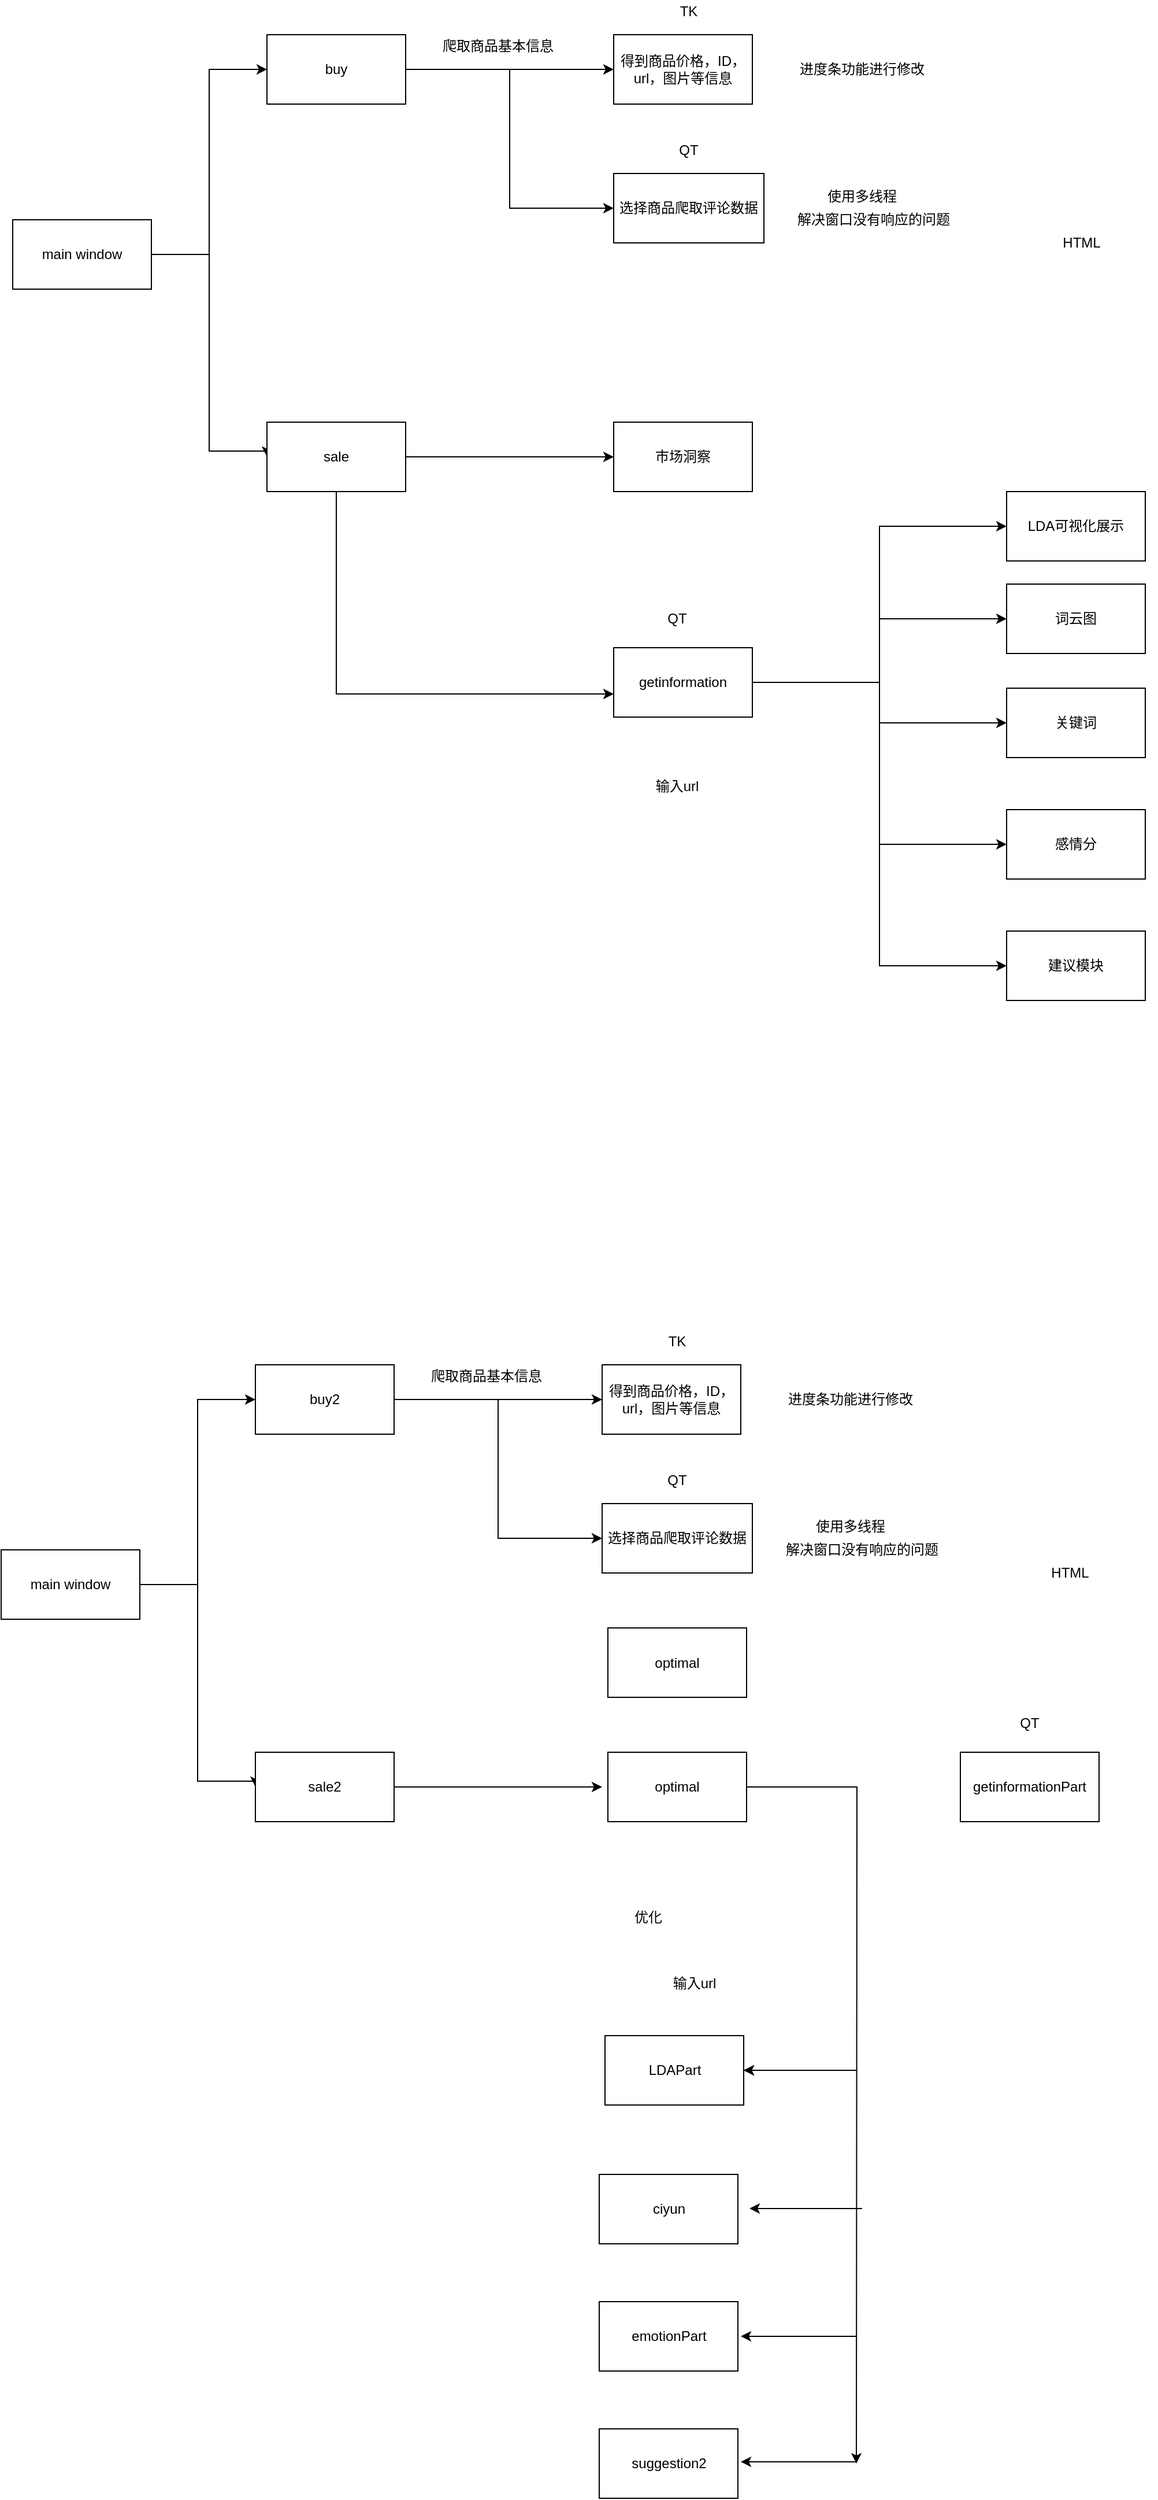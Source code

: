 <mxfile version="12.2.4" pages="1"><diagram id="lHDAryiGxdDC1VcWjpqK" name="Page-1"><mxGraphModel dx="640" dy="752" grid="1" gridSize="10" guides="1" tooltips="1" connect="1" arrows="1" fold="1" page="1" pageScale="1" pageWidth="827" pageHeight="1169" math="0" shadow="0"><root><mxCell id="0"/><mxCell id="1" parent="0"/><mxCell id="10" style="edgeStyle=orthogonalEdgeStyle;rounded=0;orthogonalLoop=1;jettySize=auto;html=1;entryX=0;entryY=0.5;entryDx=0;entryDy=0;" parent="1" source="2" target="5" edge="1"><mxGeometry relative="1" as="geometry"/></mxCell><mxCell id="18" style="edgeStyle=orthogonalEdgeStyle;rounded=0;orthogonalLoop=1;jettySize=auto;html=1;entryX=0;entryY=0.5;entryDx=0;entryDy=0;" parent="1" source="2" target="14" edge="1"><mxGeometry relative="1" as="geometry"><Array as="points"><mxPoint x="200" y="360"/><mxPoint x="200" y="530"/><mxPoint x="250" y="530"/></Array></mxGeometry></mxCell><mxCell id="2" value="main window" style="rounded=0;whiteSpace=wrap;html=1;" parent="1" vertex="1"><mxGeometry x="30" y="330" width="120" height="60" as="geometry"/></mxCell><mxCell id="12" style="edgeStyle=orthogonalEdgeStyle;rounded=0;orthogonalLoop=1;jettySize=auto;html=1;entryX=0;entryY=0.5;entryDx=0;entryDy=0;" parent="1" source="5" target="11" edge="1"><mxGeometry relative="1" as="geometry"/></mxCell><mxCell id="39" style="edgeStyle=orthogonalEdgeStyle;rounded=0;orthogonalLoop=1;jettySize=auto;html=1;entryX=0;entryY=0.5;entryDx=0;entryDy=0;" parent="1" source="5" target="38" edge="1"><mxGeometry relative="1" as="geometry"/></mxCell><mxCell id="5" value="buy" style="rounded=0;whiteSpace=wrap;html=1;" parent="1" vertex="1"><mxGeometry x="250" y="170" width="120" height="60" as="geometry"/></mxCell><mxCell id="11" value="得到商品价格，ID，url，图片等信息" style="rounded=0;whiteSpace=wrap;html=1;" parent="1" vertex="1"><mxGeometry x="550" y="170" width="120" height="60" as="geometry"/></mxCell><mxCell id="13" value="爬取商品基本信息" style="text;html=1;strokeColor=none;fillColor=none;align=center;verticalAlign=middle;whiteSpace=wrap;rounded=0;" parent="1" vertex="1"><mxGeometry x="400" y="170" width="100" height="20" as="geometry"/></mxCell><mxCell id="17" value="" style="edgeStyle=orthogonalEdgeStyle;rounded=0;orthogonalLoop=1;jettySize=auto;html=1;" parent="1" source="14" target="16" edge="1"><mxGeometry relative="1" as="geometry"><Array as="points"><mxPoint x="310" y="740"/></Array></mxGeometry></mxCell><mxCell id="53" style="edgeStyle=orthogonalEdgeStyle;rounded=0;orthogonalLoop=1;jettySize=auto;html=1;" parent="1" source="14" target="51" edge="1"><mxGeometry relative="1" as="geometry"/></mxCell><mxCell id="14" value="sale" style="rounded=0;whiteSpace=wrap;html=1;" parent="1" vertex="1"><mxGeometry x="250" y="505" width="120" height="60" as="geometry"/></mxCell><mxCell id="25" style="edgeStyle=orthogonalEdgeStyle;rounded=0;orthogonalLoop=1;jettySize=auto;html=1;entryX=0;entryY=0.5;entryDx=0;entryDy=0;" parent="1" source="16" target="24" edge="1"><mxGeometry relative="1" as="geometry"/></mxCell><mxCell id="27" style="edgeStyle=orthogonalEdgeStyle;rounded=0;orthogonalLoop=1;jettySize=auto;html=1;entryX=0;entryY=0.5;entryDx=0;entryDy=0;" parent="1" source="16" target="26" edge="1"><mxGeometry relative="1" as="geometry"/></mxCell><mxCell id="30" style="edgeStyle=orthogonalEdgeStyle;rounded=0;orthogonalLoop=1;jettySize=auto;html=1;entryX=0;entryY=0.5;entryDx=0;entryDy=0;" parent="1" source="16" target="28" edge="1"><mxGeometry relative="1" as="geometry"/></mxCell><mxCell id="31" style="edgeStyle=orthogonalEdgeStyle;rounded=0;orthogonalLoop=1;jettySize=auto;html=1;entryX=0;entryY=0.5;entryDx=0;entryDy=0;" parent="1" source="16" target="29" edge="1"><mxGeometry relative="1" as="geometry"/></mxCell><mxCell id="46" style="edgeStyle=orthogonalEdgeStyle;rounded=0;orthogonalLoop=1;jettySize=auto;html=1;entryX=0;entryY=0.5;entryDx=0;entryDy=0;" parent="1" source="16" target="45" edge="1"><mxGeometry relative="1" as="geometry"/></mxCell><mxCell id="16" value="getinformation" style="rounded=0;whiteSpace=wrap;html=1;" parent="1" vertex="1"><mxGeometry x="550" y="700" width="120" height="60" as="geometry"/></mxCell><mxCell id="22" value="进度条功能进行修改" style="text;html=1;strokeColor=none;fillColor=none;align=center;verticalAlign=middle;whiteSpace=wrap;rounded=0;" parent="1" vertex="1"><mxGeometry x="700" y="190" width="130" height="20" as="geometry"/></mxCell><mxCell id="24" value="LDA可视化展示" style="rounded=0;whiteSpace=wrap;html=1;" parent="1" vertex="1"><mxGeometry x="890" y="565" width="120" height="60" as="geometry"/></mxCell><mxCell id="26" value="词云图" style="rounded=0;whiteSpace=wrap;html=1;" parent="1" vertex="1"><mxGeometry x="890" y="645" width="120" height="60" as="geometry"/></mxCell><mxCell id="28" value="关键词" style="rounded=0;whiteSpace=wrap;html=1;" parent="1" vertex="1"><mxGeometry x="890" y="735" width="120" height="60" as="geometry"/></mxCell><mxCell id="29" value="建议模块" style="rounded=0;whiteSpace=wrap;html=1;" parent="1" vertex="1"><mxGeometry x="890" y="945" width="120" height="60" as="geometry"/></mxCell><mxCell id="38" value="选择商品爬取评论数据" style="rounded=0;whiteSpace=wrap;html=1;" parent="1" vertex="1"><mxGeometry x="550" y="290" width="130" height="60" as="geometry"/></mxCell><mxCell id="40" value="TK" style="text;html=1;strokeColor=none;fillColor=none;align=center;verticalAlign=middle;whiteSpace=wrap;rounded=0;" parent="1" vertex="1"><mxGeometry x="550" y="140" width="130" height="20" as="geometry"/></mxCell><mxCell id="42" value="QT" style="text;html=1;strokeColor=none;fillColor=none;align=center;verticalAlign=middle;whiteSpace=wrap;rounded=0;" parent="1" vertex="1"><mxGeometry x="550" y="260" width="130" height="20" as="geometry"/></mxCell><mxCell id="43" value="QT" style="text;html=1;strokeColor=none;fillColor=none;align=center;verticalAlign=middle;whiteSpace=wrap;rounded=0;" parent="1" vertex="1"><mxGeometry x="540" y="665" width="130" height="20" as="geometry"/></mxCell><mxCell id="44" value="HTML" style="text;html=1;strokeColor=none;fillColor=none;align=center;verticalAlign=middle;whiteSpace=wrap;rounded=0;" parent="1" vertex="1"><mxGeometry x="890" y="340" width="130" height="20" as="geometry"/></mxCell><mxCell id="45" value="感情分" style="rounded=0;whiteSpace=wrap;html=1;" parent="1" vertex="1"><mxGeometry x="890" y="840" width="120" height="60" as="geometry"/></mxCell><mxCell id="48" value="使用多线程" style="text;html=1;strokeColor=none;fillColor=none;align=center;verticalAlign=middle;whiteSpace=wrap;rounded=0;" parent="1" vertex="1"><mxGeometry x="700" y="300" width="130" height="20" as="geometry"/></mxCell><mxCell id="49" value="解决窗口没有响应的问题" style="text;html=1;strokeColor=none;fillColor=none;align=center;verticalAlign=middle;whiteSpace=wrap;rounded=0;" parent="1" vertex="1"><mxGeometry x="700" y="320" width="150" height="20" as="geometry"/></mxCell><mxCell id="50" value="输入url" style="text;html=1;strokeColor=none;fillColor=none;align=center;verticalAlign=middle;whiteSpace=wrap;rounded=0;" parent="1" vertex="1"><mxGeometry x="385" y="775" width="440" height="90" as="geometry"/></mxCell><mxCell id="51" value="市场洞察" style="rounded=0;whiteSpace=wrap;html=1;" parent="1" vertex="1"><mxGeometry x="550" y="505" width="120" height="60" as="geometry"/></mxCell><mxCell id="88" style="edgeStyle=orthogonalEdgeStyle;rounded=0;orthogonalLoop=1;jettySize=auto;html=1;entryX=0;entryY=0.5;entryDx=0;entryDy=0;" parent="1" source="90" target="93" edge="1"><mxGeometry relative="1" as="geometry"/></mxCell><mxCell id="89" style="edgeStyle=orthogonalEdgeStyle;rounded=0;orthogonalLoop=1;jettySize=auto;html=1;entryX=0;entryY=0.5;entryDx=0;entryDy=0;" parent="1" source="90" target="98" edge="1"><mxGeometry relative="1" as="geometry"><Array as="points"><mxPoint x="190" y="1510"/><mxPoint x="190" y="1680"/><mxPoint x="240" y="1680"/></Array></mxGeometry></mxCell><mxCell id="90" value="main window" style="rounded=0;whiteSpace=wrap;html=1;" parent="1" vertex="1"><mxGeometry x="20" y="1480" width="120" height="60" as="geometry"/></mxCell><mxCell id="91" style="edgeStyle=orthogonalEdgeStyle;rounded=0;orthogonalLoop=1;jettySize=auto;html=1;entryX=0;entryY=0.5;entryDx=0;entryDy=0;" parent="1" source="93" target="94" edge="1"><mxGeometry relative="1" as="geometry"/></mxCell><mxCell id="92" style="edgeStyle=orthogonalEdgeStyle;rounded=0;orthogonalLoop=1;jettySize=auto;html=1;entryX=0;entryY=0.5;entryDx=0;entryDy=0;" parent="1" source="93" target="110" edge="1"><mxGeometry relative="1" as="geometry"/></mxCell><mxCell id="93" value="buy2" style="rounded=0;whiteSpace=wrap;html=1;" parent="1" vertex="1"><mxGeometry x="240" y="1320" width="120" height="60" as="geometry"/></mxCell><mxCell id="94" value="得到商品价格，ID，url，图片等信息" style="rounded=0;whiteSpace=wrap;html=1;" parent="1" vertex="1"><mxGeometry x="540" y="1320" width="120" height="60" as="geometry"/></mxCell><mxCell id="95" value="爬取商品基本信息" style="text;html=1;strokeColor=none;fillColor=none;align=center;verticalAlign=middle;whiteSpace=wrap;rounded=0;" parent="1" vertex="1"><mxGeometry x="390" y="1320" width="100" height="20" as="geometry"/></mxCell><mxCell id="97" style="edgeStyle=orthogonalEdgeStyle;rounded=0;orthogonalLoop=1;jettySize=auto;html=1;" parent="1" source="98" edge="1"><mxGeometry relative="1" as="geometry"><mxPoint x="540" y="1685" as="targetPoint"/></mxGeometry></mxCell><mxCell id="98" value="sale2" style="rounded=0;whiteSpace=wrap;html=1;" parent="1" vertex="1"><mxGeometry x="240" y="1655" width="120" height="60" as="geometry"/></mxCell><mxCell id="104" value="getinformationPart" style="rounded=0;whiteSpace=wrap;html=1;" parent="1" vertex="1"><mxGeometry x="850" y="1655" width="120" height="60" as="geometry"/></mxCell><mxCell id="105" value="进度条功能进行修改" style="text;html=1;strokeColor=none;fillColor=none;align=center;verticalAlign=middle;whiteSpace=wrap;rounded=0;" parent="1" vertex="1"><mxGeometry x="690" y="1340" width="130" height="20" as="geometry"/></mxCell><mxCell id="110" value="选择商品爬取评论数据" style="rounded=0;whiteSpace=wrap;html=1;" parent="1" vertex="1"><mxGeometry x="540" y="1440" width="130" height="60" as="geometry"/></mxCell><mxCell id="111" value="TK" style="text;html=1;strokeColor=none;fillColor=none;align=center;verticalAlign=middle;whiteSpace=wrap;rounded=0;" parent="1" vertex="1"><mxGeometry x="540" y="1290" width="130" height="20" as="geometry"/></mxCell><mxCell id="112" value="QT" style="text;html=1;strokeColor=none;fillColor=none;align=center;verticalAlign=middle;whiteSpace=wrap;rounded=0;" parent="1" vertex="1"><mxGeometry x="540" y="1410" width="130" height="20" as="geometry"/></mxCell><mxCell id="113" value="QT" style="text;html=1;strokeColor=none;fillColor=none;align=center;verticalAlign=middle;whiteSpace=wrap;rounded=0;" parent="1" vertex="1"><mxGeometry x="845" y="1620" width="130" height="20" as="geometry"/></mxCell><mxCell id="114" value="HTML" style="text;html=1;strokeColor=none;fillColor=none;align=center;verticalAlign=middle;whiteSpace=wrap;rounded=0;" parent="1" vertex="1"><mxGeometry x="880" y="1490" width="130" height="20" as="geometry"/></mxCell><mxCell id="116" value="使用多线程" style="text;html=1;strokeColor=none;fillColor=none;align=center;verticalAlign=middle;whiteSpace=wrap;rounded=0;" parent="1" vertex="1"><mxGeometry x="690" y="1450" width="130" height="20" as="geometry"/></mxCell><mxCell id="117" value="解决窗口没有响应的问题" style="text;html=1;strokeColor=none;fillColor=none;align=center;verticalAlign=middle;whiteSpace=wrap;rounded=0;" parent="1" vertex="1"><mxGeometry x="690" y="1470" width="150" height="20" as="geometry"/></mxCell><mxCell id="118" value="输入url" style="text;html=1;strokeColor=none;fillColor=none;align=center;verticalAlign=middle;whiteSpace=wrap;rounded=0;" parent="1" vertex="1"><mxGeometry x="400" y="1810" width="440" height="90" as="geometry"/></mxCell><mxCell id="131" style="edgeStyle=orthogonalEdgeStyle;rounded=0;orthogonalLoop=1;jettySize=auto;html=1;" parent="1" source="122" edge="1"><mxGeometry relative="1" as="geometry"><mxPoint x="760" y="2270" as="targetPoint"/></mxGeometry></mxCell><mxCell id="122" value="optimal" style="rounded=0;whiteSpace=wrap;html=1;" parent="1" vertex="1"><mxGeometry x="545" y="1655" width="120" height="60" as="geometry"/></mxCell><mxCell id="125" value="优化" style="text;html=1;strokeColor=none;fillColor=none;align=center;verticalAlign=middle;whiteSpace=wrap;rounded=0;" parent="1" vertex="1"><mxGeometry x="360" y="1753" width="440" height="90" as="geometry"/></mxCell><mxCell id="126" value="LDAPart" style="rounded=0;whiteSpace=wrap;html=1;" parent="1" vertex="1"><mxGeometry x="542.5" y="1900" width="120" height="60" as="geometry"/></mxCell><mxCell id="129" value="ciyun" style="rounded=0;whiteSpace=wrap;html=1;" parent="1" vertex="1"><mxGeometry x="537.5" y="2020" width="120" height="60" as="geometry"/></mxCell><mxCell id="130" value="emotionPart" style="rounded=0;whiteSpace=wrap;html=1;" parent="1" vertex="1"><mxGeometry x="537.5" y="2130" width="120" height="60" as="geometry"/></mxCell><mxCell id="133" value="" style="endArrow=classic;html=1;entryX=1;entryY=0.5;entryDx=0;entryDy=0;" parent="1" target="126" edge="1"><mxGeometry width="50" height="50" relative="1" as="geometry"><mxPoint x="760" y="1930" as="sourcePoint"/><mxPoint x="730" y="1890" as="targetPoint"/></mxGeometry></mxCell><mxCell id="134" value="" style="endArrow=classic;html=1;entryX=1;entryY=0.5;entryDx=0;entryDy=0;" parent="1" target="126" edge="1"><mxGeometry width="50" height="50" relative="1" as="geometry"><mxPoint x="760" y="1930" as="sourcePoint"/><mxPoint x="662.5" y="1930" as="targetPoint"/><Array as="points"><mxPoint x="710" y="1930"/></Array></mxGeometry></mxCell><mxCell id="135" value="" style="endArrow=classic;html=1;entryX=1;entryY=0.5;entryDx=0;entryDy=0;" parent="1" edge="1"><mxGeometry width="50" height="50" relative="1" as="geometry"><mxPoint x="765" y="2049.5" as="sourcePoint"/><mxPoint x="667.5" y="2049.5" as="targetPoint"/><Array as="points"><mxPoint x="715" y="2049.5"/></Array></mxGeometry></mxCell><mxCell id="136" value="" style="endArrow=classic;html=1;" parent="1" edge="1"><mxGeometry width="50" height="50" relative="1" as="geometry"><mxPoint x="760" y="2160" as="sourcePoint"/><mxPoint x="660" y="2160" as="targetPoint"/><Array as="points"/></mxGeometry></mxCell><mxCell id="138" value="optimal" style="rounded=0;whiteSpace=wrap;html=1;" parent="1" vertex="1"><mxGeometry x="545" y="1547.5" width="120" height="60" as="geometry"/></mxCell><mxCell id="140" value="suggestion2" style="rounded=0;whiteSpace=wrap;html=1;" parent="1" vertex="1"><mxGeometry x="537.5" y="2240" width="120" height="60" as="geometry"/></mxCell><mxCell id="141" value="" style="endArrow=classic;html=1;" parent="1" edge="1"><mxGeometry width="50" height="50" relative="1" as="geometry"><mxPoint x="760" y="2268.5" as="sourcePoint"/><mxPoint x="660" y="2268.5" as="targetPoint"/><Array as="points"/></mxGeometry></mxCell></root></mxGraphModel></diagram></mxfile>